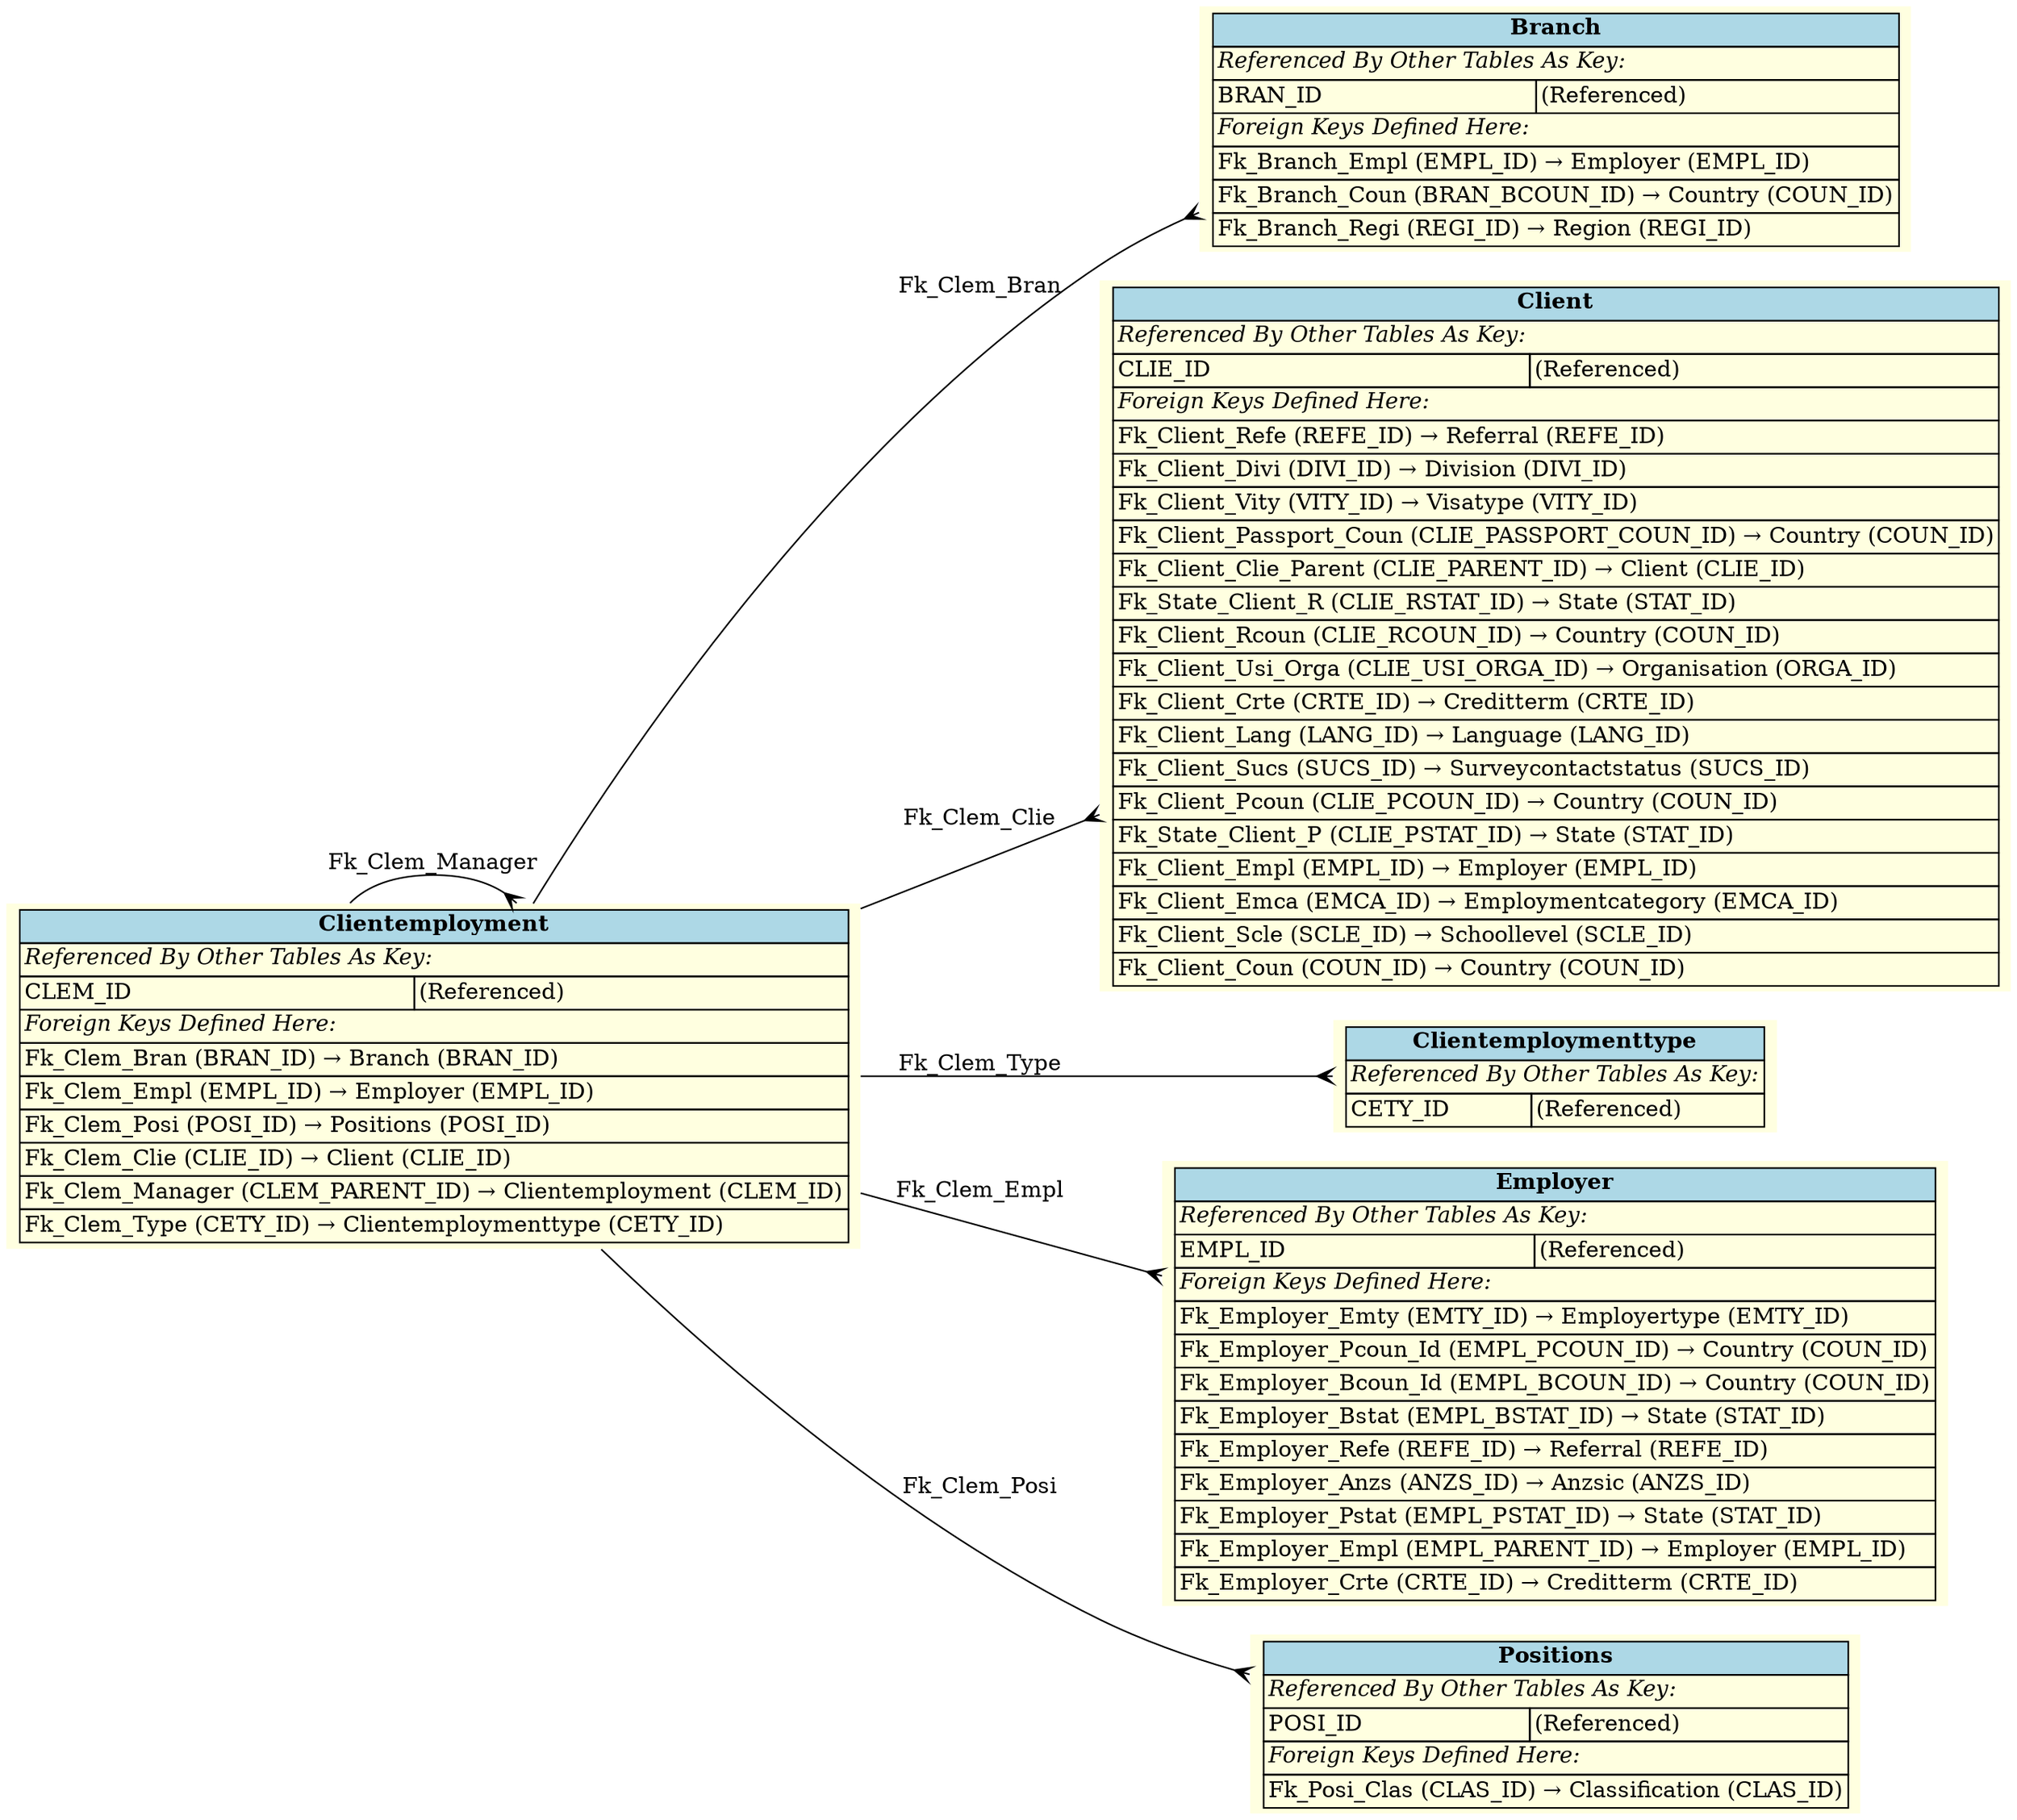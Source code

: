 digraph ERD {
  rankdir=LR;
  node [shape=plaintext, style=filled, fillcolor=lightyellow];
  edge [arrowhead=crow, arrowtail=none, dir=both, labelfontsize=10];

  "Clientemployment" [
    label=<
    <TABLE BORDER="0" CELLBORDER="1" CELLSPACING="0" BGCOLOR="lightyellow">
      <TR><TD COLSPAN="2" BGCOLOR="lightblue"><B>Clientemployment</B></TD></TR>
      <TR><TD COLSPAN="2" ALIGN="LEFT"><I>Referenced By Other Tables As Key:</I></TD></TR>
      <TR><TD ALIGN="LEFT">CLEM_ID</TD><TD ALIGN="LEFT">(Referenced)</TD></TR>
      <TR><TD COLSPAN="2" ALIGN="LEFT"><I>Foreign Keys Defined Here:</I></TD></TR>
      <TR><TD ALIGN="LEFT" COLSPAN="2">Fk_Clem_Bran (BRAN_ID) &rarr; Branch (BRAN_ID)</TD></TR>
      <TR><TD ALIGN="LEFT" COLSPAN="2">Fk_Clem_Empl (EMPL_ID) &rarr; Employer (EMPL_ID)</TD></TR>
      <TR><TD ALIGN="LEFT" COLSPAN="2">Fk_Clem_Posi (POSI_ID) &rarr; Positions (POSI_ID)</TD></TR>
      <TR><TD ALIGN="LEFT" COLSPAN="2">Fk_Clem_Clie (CLIE_ID) &rarr; Client (CLIE_ID)</TD></TR>
      <TR><TD ALIGN="LEFT" COLSPAN="2">Fk_Clem_Manager (CLEM_PARENT_ID) &rarr; Clientemployment (CLEM_ID)</TD></TR>
      <TR><TD ALIGN="LEFT" COLSPAN="2">Fk_Clem_Type (CETY_ID) &rarr; Clientemploymenttype (CETY_ID)</TD></TR>
    </TABLE>
    >
  ];

  "Branch" [
    label=<
    <TABLE BORDER="0" CELLBORDER="1" CELLSPACING="0" BGCOLOR="lightyellow">
      <TR><TD COLSPAN="2" BGCOLOR="lightblue"><B>Branch</B></TD></TR>
      <TR><TD COLSPAN="2" ALIGN="LEFT"><I>Referenced By Other Tables As Key:</I></TD></TR>
      <TR><TD ALIGN="LEFT">BRAN_ID</TD><TD ALIGN="LEFT">(Referenced)</TD></TR>
      <TR><TD COLSPAN="2" ALIGN="LEFT"><I>Foreign Keys Defined Here:</I></TD></TR>
      <TR><TD ALIGN="LEFT" COLSPAN="2">Fk_Branch_Empl (EMPL_ID) &rarr; Employer (EMPL_ID)</TD></TR>
      <TR><TD ALIGN="LEFT" COLSPAN="2">Fk_Branch_Coun (BRAN_BCOUN_ID) &rarr; Country (COUN_ID)</TD></TR>
      <TR><TD ALIGN="LEFT" COLSPAN="2">Fk_Branch_Regi (REGI_ID) &rarr; Region (REGI_ID)</TD></TR>
    </TABLE>
    >
  ];

  "Client" [
    label=<
    <TABLE BORDER="0" CELLBORDER="1" CELLSPACING="0" BGCOLOR="lightyellow">
      <TR><TD COLSPAN="2" BGCOLOR="lightblue"><B>Client</B></TD></TR>
      <TR><TD COLSPAN="2" ALIGN="LEFT"><I>Referenced By Other Tables As Key:</I></TD></TR>
      <TR><TD ALIGN="LEFT">CLIE_ID</TD><TD ALIGN="LEFT">(Referenced)</TD></TR>
      <TR><TD COLSPAN="2" ALIGN="LEFT"><I>Foreign Keys Defined Here:</I></TD></TR>
      <TR><TD ALIGN="LEFT" COLSPAN="2">Fk_Client_Refe (REFE_ID) &rarr; Referral (REFE_ID)</TD></TR>
      <TR><TD ALIGN="LEFT" COLSPAN="2">Fk_Client_Divi (DIVI_ID) &rarr; Division (DIVI_ID)</TD></TR>
      <TR><TD ALIGN="LEFT" COLSPAN="2">Fk_Client_Vity (VITY_ID) &rarr; Visatype (VITY_ID)</TD></TR>
      <TR><TD ALIGN="LEFT" COLSPAN="2">Fk_Client_Passport_Coun (CLIE_PASSPORT_COUN_ID) &rarr; Country (COUN_ID)</TD></TR>
      <TR><TD ALIGN="LEFT" COLSPAN="2">Fk_Client_Clie_Parent (CLIE_PARENT_ID) &rarr; Client (CLIE_ID)</TD></TR>
      <TR><TD ALIGN="LEFT" COLSPAN="2">Fk_State_Client_R (CLIE_RSTAT_ID) &rarr; State (STAT_ID)</TD></TR>
      <TR><TD ALIGN="LEFT" COLSPAN="2">Fk_Client_Rcoun (CLIE_RCOUN_ID) &rarr; Country (COUN_ID)</TD></TR>
      <TR><TD ALIGN="LEFT" COLSPAN="2">Fk_Client_Usi_Orga (CLIE_USI_ORGA_ID) &rarr; Organisation (ORGA_ID)</TD></TR>
      <TR><TD ALIGN="LEFT" COLSPAN="2">Fk_Client_Crte (CRTE_ID) &rarr; Creditterm (CRTE_ID)</TD></TR>
      <TR><TD ALIGN="LEFT" COLSPAN="2">Fk_Client_Lang (LANG_ID) &rarr; Language (LANG_ID)</TD></TR>
      <TR><TD ALIGN="LEFT" COLSPAN="2">Fk_Client_Sucs (SUCS_ID) &rarr; Surveycontactstatus (SUCS_ID)</TD></TR>
      <TR><TD ALIGN="LEFT" COLSPAN="2">Fk_Client_Pcoun (CLIE_PCOUN_ID) &rarr; Country (COUN_ID)</TD></TR>
      <TR><TD ALIGN="LEFT" COLSPAN="2">Fk_State_Client_P (CLIE_PSTAT_ID) &rarr; State (STAT_ID)</TD></TR>
      <TR><TD ALIGN="LEFT" COLSPAN="2">Fk_Client_Empl (EMPL_ID) &rarr; Employer (EMPL_ID)</TD></TR>
      <TR><TD ALIGN="LEFT" COLSPAN="2">Fk_Client_Emca (EMCA_ID) &rarr; Employmentcategory (EMCA_ID)</TD></TR>
      <TR><TD ALIGN="LEFT" COLSPAN="2">Fk_Client_Scle (SCLE_ID) &rarr; Schoollevel (SCLE_ID)</TD></TR>
      <TR><TD ALIGN="LEFT" COLSPAN="2">Fk_Client_Coun (COUN_ID) &rarr; Country (COUN_ID)</TD></TR>
    </TABLE>
    >
  ];

  "Clientemploymenttype" [
    label=<
    <TABLE BORDER="0" CELLBORDER="1" CELLSPACING="0" BGCOLOR="lightyellow">
      <TR><TD COLSPAN="2" BGCOLOR="lightblue"><B>Clientemploymenttype</B></TD></TR>
      <TR><TD COLSPAN="2" ALIGN="LEFT"><I>Referenced By Other Tables As Key:</I></TD></TR>
      <TR><TD ALIGN="LEFT">CETY_ID</TD><TD ALIGN="LEFT">(Referenced)</TD></TR>
    </TABLE>
    >
  ];

  "Employer" [
    label=<
    <TABLE BORDER="0" CELLBORDER="1" CELLSPACING="0" BGCOLOR="lightyellow">
      <TR><TD COLSPAN="2" BGCOLOR="lightblue"><B>Employer</B></TD></TR>
      <TR><TD COLSPAN="2" ALIGN="LEFT"><I>Referenced By Other Tables As Key:</I></TD></TR>
      <TR><TD ALIGN="LEFT">EMPL_ID</TD><TD ALIGN="LEFT">(Referenced)</TD></TR>
      <TR><TD COLSPAN="2" ALIGN="LEFT"><I>Foreign Keys Defined Here:</I></TD></TR>
      <TR><TD ALIGN="LEFT" COLSPAN="2">Fk_Employer_Emty (EMTY_ID) &rarr; Employertype (EMTY_ID)</TD></TR>
      <TR><TD ALIGN="LEFT" COLSPAN="2">Fk_Employer_Pcoun_Id (EMPL_PCOUN_ID) &rarr; Country (COUN_ID)</TD></TR>
      <TR><TD ALIGN="LEFT" COLSPAN="2">Fk_Employer_Bcoun_Id (EMPL_BCOUN_ID) &rarr; Country (COUN_ID)</TD></TR>
      <TR><TD ALIGN="LEFT" COLSPAN="2">Fk_Employer_Bstat (EMPL_BSTAT_ID) &rarr; State (STAT_ID)</TD></TR>
      <TR><TD ALIGN="LEFT" COLSPAN="2">Fk_Employer_Refe (REFE_ID) &rarr; Referral (REFE_ID)</TD></TR>
      <TR><TD ALIGN="LEFT" COLSPAN="2">Fk_Employer_Anzs (ANZS_ID) &rarr; Anzsic (ANZS_ID)</TD></TR>
      <TR><TD ALIGN="LEFT" COLSPAN="2">Fk_Employer_Pstat (EMPL_PSTAT_ID) &rarr; State (STAT_ID)</TD></TR>
      <TR><TD ALIGN="LEFT" COLSPAN="2">Fk_Employer_Empl (EMPL_PARENT_ID) &rarr; Employer (EMPL_ID)</TD></TR>
      <TR><TD ALIGN="LEFT" COLSPAN="2">Fk_Employer_Crte (CRTE_ID) &rarr; Creditterm (CRTE_ID)</TD></TR>
    </TABLE>
    >
  ];

  "Positions" [
    label=<
    <TABLE BORDER="0" CELLBORDER="1" CELLSPACING="0" BGCOLOR="lightyellow">
      <TR><TD COLSPAN="2" BGCOLOR="lightblue"><B>Positions</B></TD></TR>
      <TR><TD COLSPAN="2" ALIGN="LEFT"><I>Referenced By Other Tables As Key:</I></TD></TR>
      <TR><TD ALIGN="LEFT">POSI_ID</TD><TD ALIGN="LEFT">(Referenced)</TD></TR>
      <TR><TD COLSPAN="2" ALIGN="LEFT"><I>Foreign Keys Defined Here:</I></TD></TR>
      <TR><TD ALIGN="LEFT" COLSPAN="2">Fk_Posi_Clas (CLAS_ID) &rarr; Classification (CLAS_ID)</TD></TR>
    </TABLE>
    >
  ];

  "Clientemployment" -> "Branch" [label=" Fk_Clem_Bran "];
  "Clientemployment" -> "Client" [label=" Fk_Clem_Clie "];
  "Clientemployment" -> "Clientemployment" [label=" Fk_Clem_Manager "];
  "Clientemployment" -> "Clientemploymenttype" [label=" Fk_Clem_Type "];
  "Clientemployment" -> "Employer" [label=" Fk_Clem_Empl "];
  "Clientemployment" -> "Positions" [label=" Fk_Clem_Posi "];
}

